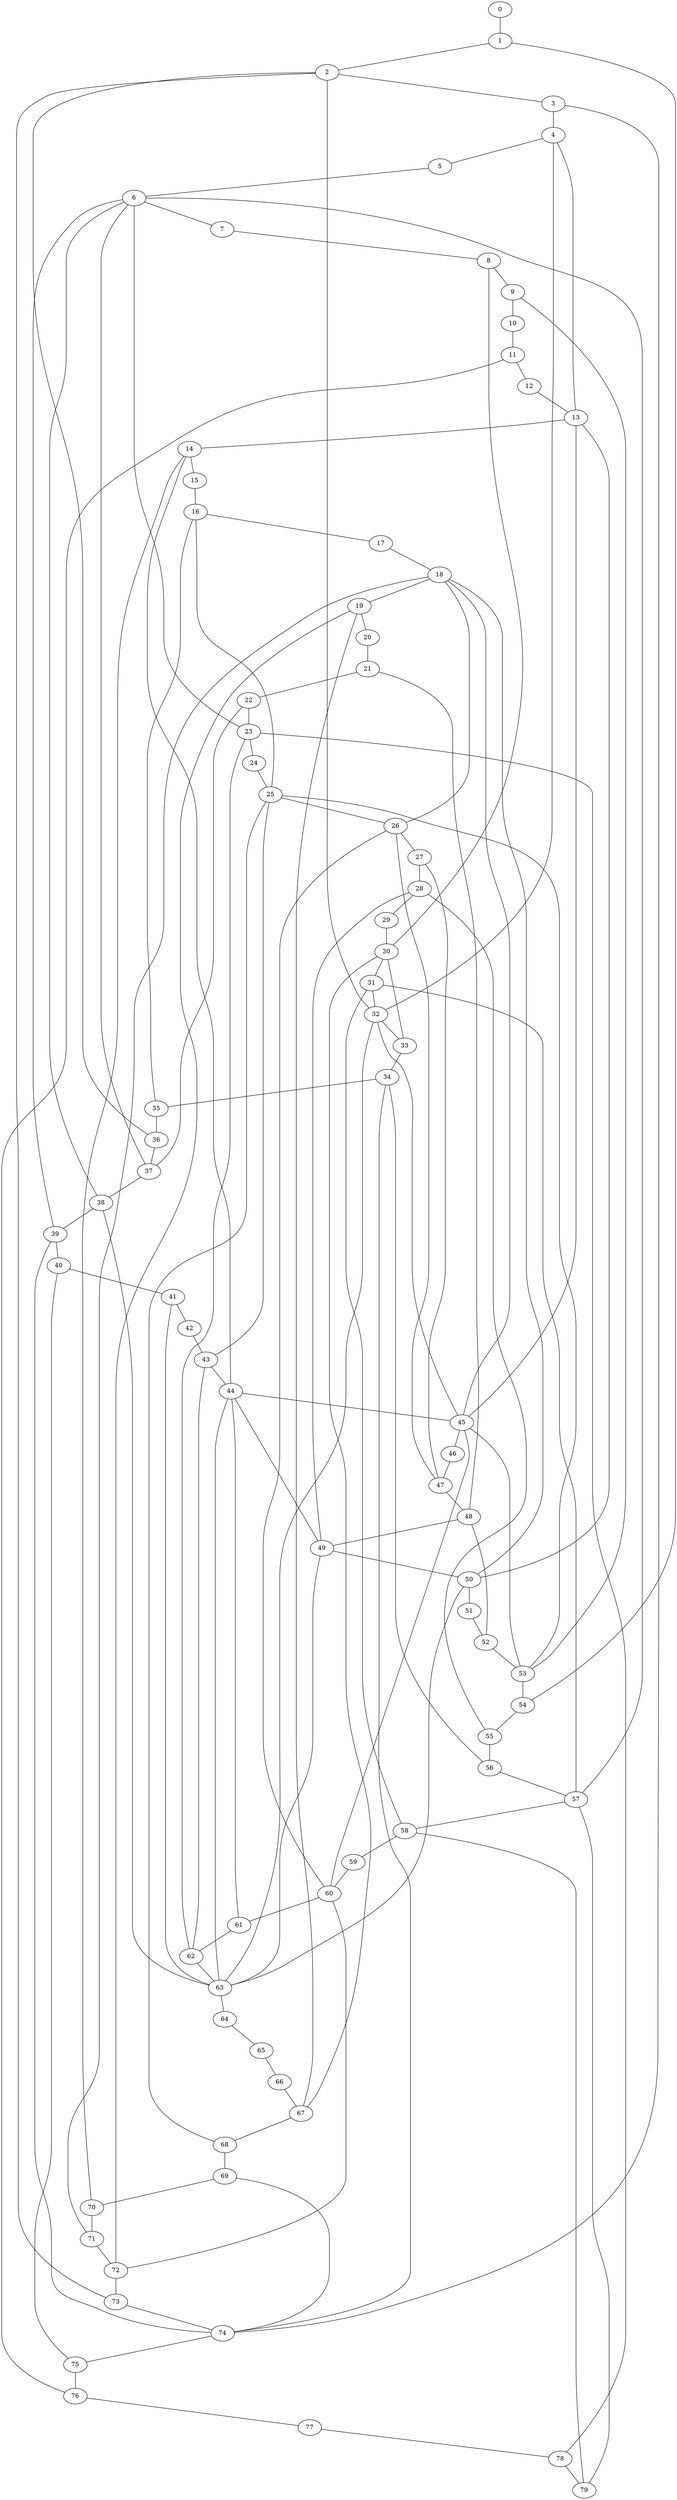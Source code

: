 
graph graphname {
    0 -- 1
1 -- 2
1 -- 54
2 -- 3
2 -- 32
2 -- 36
2 -- 73
3 -- 4
3 -- 74
4 -- 5
4 -- 13
4 -- 32
5 -- 6
6 -- 7
6 -- 39
6 -- 37
6 -- 23
6 -- 38
6 -- 57
7 -- 8
8 -- 9
8 -- 30
9 -- 10
9 -- 53
10 -- 11
11 -- 12
11 -- 76
12 -- 13
13 -- 14
13 -- 50
13 -- 45
14 -- 15
14 -- 70
14 -- 44
15 -- 16
16 -- 17
16 -- 25
16 -- 35
17 -- 18
18 -- 19
18 -- 71
18 -- 26
18 -- 45
18 -- 50
19 -- 20
19 -- 72
19 -- 67
20 -- 21
21 -- 22
21 -- 48
22 -- 23
22 -- 37
23 -- 24
23 -- 62
23 -- 78
24 -- 25
25 -- 26
25 -- 43
25 -- 53
25 -- 68
26 -- 27
26 -- 47
26 -- 60
27 -- 28
27 -- 47
28 -- 29
28 -- 55
28 -- 49
29 -- 30
30 -- 31
30 -- 33
30 -- 67
31 -- 32
31 -- 57
31 -- 58
32 -- 33
32 -- 45
32 -- 63
33 -- 34
34 -- 35
34 -- 74
34 -- 56
35 -- 36
36 -- 37
37 -- 38
38 -- 39
38 -- 63
39 -- 40
39 -- 74
40 -- 41
40 -- 75
41 -- 42
41 -- 63
42 -- 43
43 -- 44
43 -- 62
44 -- 45
44 -- 63
44 -- 49
44 -- 61
45 -- 46
45 -- 53
45 -- 60
46 -- 47
47 -- 48
48 -- 49
48 -- 52
49 -- 50
49 -- 63
50 -- 51
50 -- 63
51 -- 52
52 -- 53
53 -- 54
54 -- 55
55 -- 56
56 -- 57
57 -- 58
57 -- 79
58 -- 59
58 -- 79
59 -- 60
60 -- 61
60 -- 72
61 -- 62
62 -- 63
63 -- 64
64 -- 65
65 -- 66
66 -- 67
67 -- 68
68 -- 69
69 -- 70
69 -- 74
70 -- 71
71 -- 72
72 -- 73
73 -- 74
74 -- 75
75 -- 76
76 -- 77
77 -- 78
78 -- 79

}
